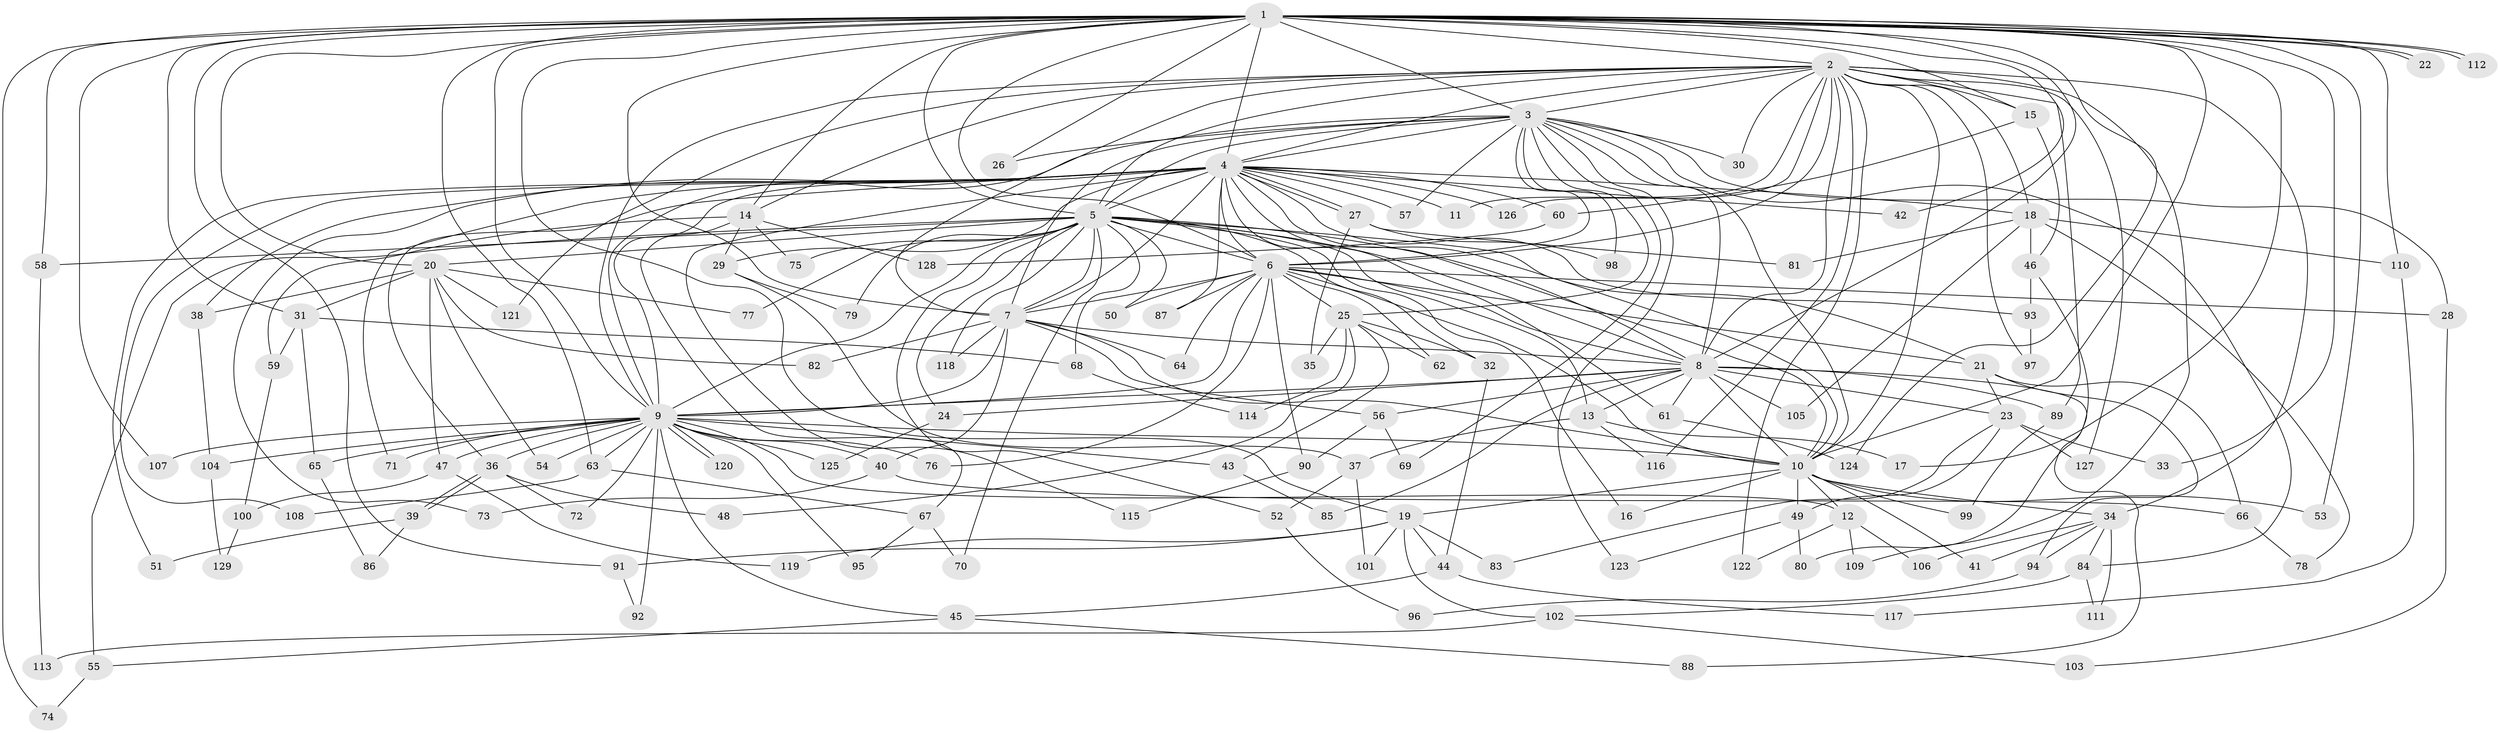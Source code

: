 // Generated by graph-tools (version 1.1) at 2025/43/03/09/25 04:43:39]
// undirected, 129 vertices, 283 edges
graph export_dot {
graph [start="1"]
  node [color=gray90,style=filled];
  1;
  2;
  3;
  4;
  5;
  6;
  7;
  8;
  9;
  10;
  11;
  12;
  13;
  14;
  15;
  16;
  17;
  18;
  19;
  20;
  21;
  22;
  23;
  24;
  25;
  26;
  27;
  28;
  29;
  30;
  31;
  32;
  33;
  34;
  35;
  36;
  37;
  38;
  39;
  40;
  41;
  42;
  43;
  44;
  45;
  46;
  47;
  48;
  49;
  50;
  51;
  52;
  53;
  54;
  55;
  56;
  57;
  58;
  59;
  60;
  61;
  62;
  63;
  64;
  65;
  66;
  67;
  68;
  69;
  70;
  71;
  72;
  73;
  74;
  75;
  76;
  77;
  78;
  79;
  80;
  81;
  82;
  83;
  84;
  85;
  86;
  87;
  88;
  89;
  90;
  91;
  92;
  93;
  94;
  95;
  96;
  97;
  98;
  99;
  100;
  101;
  102;
  103;
  104;
  105;
  106;
  107;
  108;
  109;
  110;
  111;
  112;
  113;
  114;
  115;
  116;
  117;
  118;
  119;
  120;
  121;
  122;
  123;
  124;
  125;
  126;
  127;
  128;
  129;
  1 -- 2;
  1 -- 3;
  1 -- 4;
  1 -- 5;
  1 -- 6;
  1 -- 7;
  1 -- 8;
  1 -- 9;
  1 -- 10;
  1 -- 14;
  1 -- 15;
  1 -- 17;
  1 -- 19;
  1 -- 20;
  1 -- 22;
  1 -- 22;
  1 -- 26;
  1 -- 31;
  1 -- 33;
  1 -- 42;
  1 -- 53;
  1 -- 58;
  1 -- 63;
  1 -- 74;
  1 -- 91;
  1 -- 107;
  1 -- 110;
  1 -- 112;
  1 -- 112;
  1 -- 124;
  2 -- 3;
  2 -- 4;
  2 -- 5;
  2 -- 6;
  2 -- 7;
  2 -- 8;
  2 -- 9;
  2 -- 10;
  2 -- 11;
  2 -- 14;
  2 -- 15;
  2 -- 18;
  2 -- 30;
  2 -- 34;
  2 -- 89;
  2 -- 97;
  2 -- 109;
  2 -- 116;
  2 -- 121;
  2 -- 122;
  2 -- 126;
  2 -- 127;
  3 -- 4;
  3 -- 5;
  3 -- 6;
  3 -- 7;
  3 -- 8;
  3 -- 9;
  3 -- 10;
  3 -- 25;
  3 -- 26;
  3 -- 28;
  3 -- 30;
  3 -- 57;
  3 -- 69;
  3 -- 84;
  3 -- 98;
  3 -- 123;
  4 -- 5;
  4 -- 6;
  4 -- 7;
  4 -- 8;
  4 -- 9;
  4 -- 10;
  4 -- 11;
  4 -- 18;
  4 -- 27;
  4 -- 27;
  4 -- 29;
  4 -- 36;
  4 -- 38;
  4 -- 42;
  4 -- 51;
  4 -- 57;
  4 -- 60;
  4 -- 61;
  4 -- 71;
  4 -- 73;
  4 -- 87;
  4 -- 93;
  4 -- 108;
  4 -- 115;
  4 -- 126;
  5 -- 6;
  5 -- 7;
  5 -- 8;
  5 -- 9;
  5 -- 10;
  5 -- 13;
  5 -- 16;
  5 -- 20;
  5 -- 21;
  5 -- 24;
  5 -- 32;
  5 -- 50;
  5 -- 52;
  5 -- 55;
  5 -- 58;
  5 -- 68;
  5 -- 70;
  5 -- 75;
  5 -- 77;
  5 -- 79;
  5 -- 118;
  6 -- 7;
  6 -- 8;
  6 -- 9;
  6 -- 10;
  6 -- 21;
  6 -- 25;
  6 -- 28;
  6 -- 50;
  6 -- 62;
  6 -- 64;
  6 -- 76;
  6 -- 87;
  6 -- 90;
  7 -- 8;
  7 -- 9;
  7 -- 10;
  7 -- 40;
  7 -- 56;
  7 -- 64;
  7 -- 82;
  7 -- 118;
  8 -- 9;
  8 -- 10;
  8 -- 13;
  8 -- 23;
  8 -- 24;
  8 -- 56;
  8 -- 61;
  8 -- 85;
  8 -- 88;
  8 -- 89;
  8 -- 105;
  9 -- 10;
  9 -- 12;
  9 -- 36;
  9 -- 40;
  9 -- 43;
  9 -- 45;
  9 -- 47;
  9 -- 54;
  9 -- 63;
  9 -- 65;
  9 -- 71;
  9 -- 72;
  9 -- 76;
  9 -- 92;
  9 -- 95;
  9 -- 104;
  9 -- 107;
  9 -- 120;
  9 -- 120;
  9 -- 125;
  10 -- 12;
  10 -- 16;
  10 -- 19;
  10 -- 34;
  10 -- 41;
  10 -- 49;
  10 -- 53;
  10 -- 99;
  12 -- 106;
  12 -- 109;
  12 -- 122;
  13 -- 17;
  13 -- 37;
  13 -- 116;
  14 -- 29;
  14 -- 59;
  14 -- 67;
  14 -- 75;
  14 -- 128;
  15 -- 46;
  15 -- 60;
  18 -- 46;
  18 -- 78;
  18 -- 81;
  18 -- 105;
  18 -- 110;
  19 -- 44;
  19 -- 83;
  19 -- 91;
  19 -- 101;
  19 -- 102;
  19 -- 119;
  20 -- 31;
  20 -- 38;
  20 -- 47;
  20 -- 54;
  20 -- 77;
  20 -- 82;
  20 -- 121;
  21 -- 23;
  21 -- 66;
  21 -- 94;
  23 -- 33;
  23 -- 49;
  23 -- 83;
  23 -- 127;
  24 -- 125;
  25 -- 32;
  25 -- 35;
  25 -- 43;
  25 -- 48;
  25 -- 62;
  25 -- 114;
  27 -- 35;
  27 -- 81;
  27 -- 98;
  28 -- 103;
  29 -- 37;
  29 -- 79;
  31 -- 59;
  31 -- 65;
  31 -- 68;
  32 -- 44;
  34 -- 41;
  34 -- 84;
  34 -- 94;
  34 -- 106;
  34 -- 111;
  36 -- 39;
  36 -- 39;
  36 -- 48;
  36 -- 72;
  37 -- 52;
  37 -- 101;
  38 -- 104;
  39 -- 51;
  39 -- 86;
  40 -- 66;
  40 -- 73;
  43 -- 85;
  44 -- 45;
  44 -- 117;
  45 -- 55;
  45 -- 88;
  46 -- 80;
  46 -- 93;
  47 -- 100;
  47 -- 119;
  49 -- 80;
  49 -- 123;
  52 -- 96;
  55 -- 74;
  56 -- 69;
  56 -- 90;
  58 -- 113;
  59 -- 100;
  60 -- 128;
  61 -- 124;
  63 -- 67;
  63 -- 108;
  65 -- 86;
  66 -- 78;
  67 -- 70;
  67 -- 95;
  68 -- 114;
  84 -- 102;
  84 -- 111;
  89 -- 99;
  90 -- 115;
  91 -- 92;
  93 -- 97;
  94 -- 96;
  100 -- 129;
  102 -- 103;
  102 -- 113;
  104 -- 129;
  110 -- 117;
}

